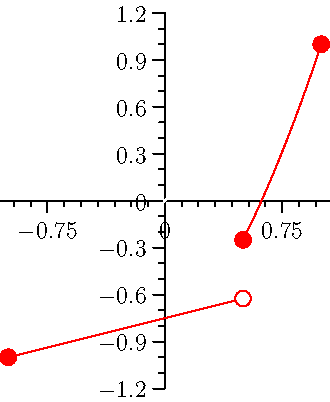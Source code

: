 import graph;
size(0,200);

real f(real x) { return 1.2*x; }
real g(real x) { return x+(x-1)*(x+1); }
real h(real x) { return 0.25x-0.75; } 

draw(graph(f,-1,1),white);
draw(graph(g,0.5,1),red);
draw(graph(h,-1,0.5),red);

xaxis(RightTicks);
yaxis(LeftTicks);

path c=circle((0.5,h(0.5)),0.05);
filldraw(c,white);
draw(c,red);

path c=circle((0.5,g(0.5)),0.05);
filldraw(c,red);
draw(c,red);

path c=circle((-1,-1),0.05);
filldraw(c,red);
draw(c,red);

path c=circle((1,1),0.05);
filldraw(c,red);
draw(c,red);

